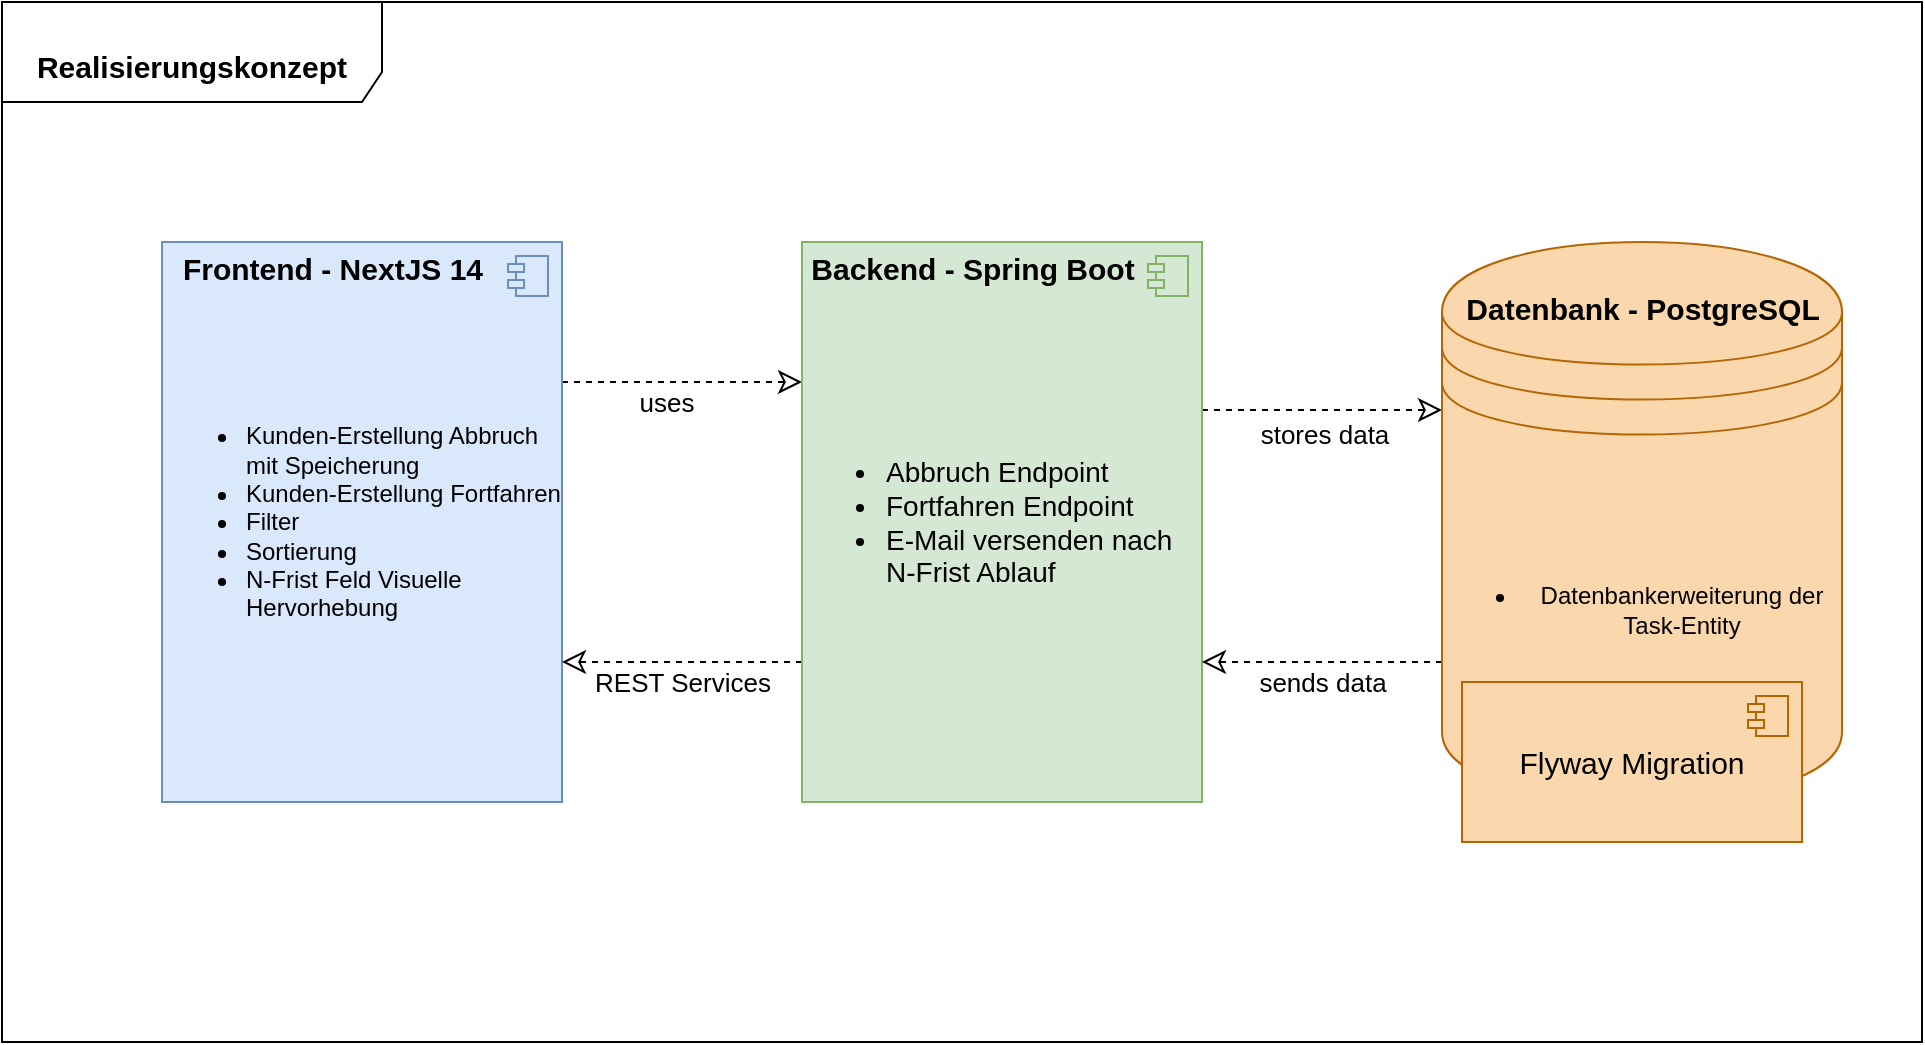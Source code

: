 <mxfile version="24.0.2" type="device">
  <diagram name="Page-1" id="Il1GTQjUQ4Zwj2Uf9HUS">
    <mxGraphModel dx="2954" dy="1134" grid="1" gridSize="10" guides="1" tooltips="1" connect="1" arrows="1" fold="1" page="1" pageScale="1" pageWidth="850" pageHeight="1100" math="0" shadow="0">
      <root>
        <mxCell id="0" />
        <mxCell id="1" parent="0" />
        <mxCell id="Z-zLw3CWTOMxtcCLPRXN-1" value="&lt;div align=&quot;left&quot;&gt;&lt;br&gt;&lt;/div&gt;&lt;div align=&quot;center&quot;&gt;&lt;font size=&quot;1&quot;&gt;&lt;b style=&quot;font-size: 15px;&quot;&gt;Realisierungskonzept&lt;/b&gt;&lt;/font&gt;&lt;/div&gt;" style="shape=umlFrame;whiteSpace=wrap;html=1;pointerEvents=0;width=190;height=50;align=center;" parent="1" vertex="1">
          <mxGeometry x="80" y="240" width="960" height="520" as="geometry" />
        </mxCell>
        <mxCell id="Z-zLw3CWTOMxtcCLPRXN-15" style="edgeStyle=orthogonalEdgeStyle;rounded=0;orthogonalLoop=1;jettySize=auto;html=1;exitX=1;exitY=0.25;exitDx=0;exitDy=0;entryX=0;entryY=0.25;entryDx=0;entryDy=0;dashed=1;endArrow=classic;endFill=0;endSize=9;" parent="1" source="Z-zLw3CWTOMxtcCLPRXN-4" target="Z-zLw3CWTOMxtcCLPRXN-7" edge="1">
          <mxGeometry relative="1" as="geometry" />
        </mxCell>
        <mxCell id="Z-zLw3CWTOMxtcCLPRXN-23" value="&lt;font style=&quot;font-size: 13px;&quot;&gt;uses&lt;/font&gt;" style="edgeLabel;html=1;align=center;verticalAlign=middle;resizable=0;points=[];" parent="Z-zLw3CWTOMxtcCLPRXN-15" vertex="1" connectable="0">
          <mxGeometry x="-0.133" y="3" relative="1" as="geometry">
            <mxPoint y="13" as="offset" />
          </mxGeometry>
        </mxCell>
        <mxCell id="Z-zLw3CWTOMxtcCLPRXN-4" value="&lt;ul&gt;&lt;li&gt;Kunden-Erstellung Abbruch mit Speicherung&lt;/li&gt;&lt;li&gt;Kunden-Erstellung Fortfahren&lt;/li&gt;&lt;li&gt;Filter&lt;/li&gt;&lt;li&gt;Sortierung&lt;/li&gt;&lt;li&gt;N-Frist Feld Visuelle Hervorhebung&lt;br&gt;&lt;/li&gt;&lt;/ul&gt;" style="html=1;dropTarget=0;whiteSpace=wrap;align=left;fillColor=#dae8fc;strokeColor=#6c8ebf;" parent="1" vertex="1">
          <mxGeometry x="160" y="360" width="200" height="280" as="geometry" />
        </mxCell>
        <mxCell id="Z-zLw3CWTOMxtcCLPRXN-5" value="" style="shape=module;jettyWidth=8;jettyHeight=4;fillColor=#dae8fc;strokeColor=#6c8ebf;" parent="Z-zLw3CWTOMxtcCLPRXN-4" vertex="1">
          <mxGeometry x="1" width="20" height="20" relative="1" as="geometry">
            <mxPoint x="-27" y="7" as="offset" />
          </mxGeometry>
        </mxCell>
        <mxCell id="Z-zLw3CWTOMxtcCLPRXN-6" value="Frontend - NextJS 14" style="text;align=center;fontStyle=1;verticalAlign=middle;spacingLeft=3;spacingRight=3;strokeColor=none;rotatable=0;points=[[0,0.5],[1,0.5]];portConstraint=eastwest;html=1;fontSize=15;" parent="1" vertex="1">
          <mxGeometry x="160" y="360" width="170" height="26" as="geometry" />
        </mxCell>
        <mxCell id="Z-zLw3CWTOMxtcCLPRXN-16" style="edgeStyle=orthogonalEdgeStyle;rounded=0;orthogonalLoop=1;jettySize=auto;html=1;entryX=1;entryY=0.75;entryDx=0;entryDy=0;exitX=0;exitY=0.75;exitDx=0;exitDy=0;dashed=1;endArrow=classic;endFill=0;endSize=9;" parent="1" source="Z-zLw3CWTOMxtcCLPRXN-7" target="Z-zLw3CWTOMxtcCLPRXN-4" edge="1">
          <mxGeometry relative="1" as="geometry" />
        </mxCell>
        <mxCell id="Z-zLw3CWTOMxtcCLPRXN-24" value="&lt;font style=&quot;font-size: 13px;&quot;&gt;REST Services&lt;/font&gt;" style="edgeLabel;html=1;align=center;verticalAlign=middle;resizable=0;points=[];" parent="Z-zLw3CWTOMxtcCLPRXN-16" vertex="1" connectable="0">
          <mxGeometry x="-0.117" y="4" relative="1" as="geometry">
            <mxPoint x="-7" y="6" as="offset" />
          </mxGeometry>
        </mxCell>
        <mxCell id="Z-zLw3CWTOMxtcCLPRXN-19" style="edgeStyle=orthogonalEdgeStyle;rounded=0;orthogonalLoop=1;jettySize=auto;html=1;entryX=0;entryY=0.3;entryDx=0;entryDy=0;endSize=9;endArrow=classic;endFill=0;dashed=1;" parent="1" target="Z-zLw3CWTOMxtcCLPRXN-10" edge="1">
          <mxGeometry relative="1" as="geometry">
            <mxPoint x="680" y="444" as="sourcePoint" />
            <Array as="points">
              <mxPoint x="681" y="444" />
            </Array>
          </mxGeometry>
        </mxCell>
        <mxCell id="Z-zLw3CWTOMxtcCLPRXN-22" value="&lt;font style=&quot;font-size: 13px;&quot;&gt;stores data&lt;br&gt;&lt;/font&gt;" style="edgeLabel;html=1;align=center;verticalAlign=middle;resizable=0;points=[];" parent="Z-zLw3CWTOMxtcCLPRXN-19" vertex="1" connectable="0">
          <mxGeometry x="-0.133" y="-3" relative="1" as="geometry">
            <mxPoint x="9" y="9" as="offset" />
          </mxGeometry>
        </mxCell>
        <mxCell id="Z-zLw3CWTOMxtcCLPRXN-7" value="&lt;ul style=&quot;font-size: 13px;&quot;&gt;&lt;li style=&quot;font-size: 14px;&quot;&gt;Abbruch Endpoint&lt;/li&gt;&lt;li style=&quot;font-size: 14px;&quot;&gt;Fortfahren Endpoint&lt;/li&gt;&lt;li style=&quot;font-size: 14px;&quot;&gt;E-Mail versenden nach N-Frist Ablauf&lt;br&gt;&lt;/li&gt;&lt;/ul&gt;" style="html=1;dropTarget=0;whiteSpace=wrap;align=left;fillColor=#d5e8d4;strokeColor=#82b366;" parent="1" vertex="1">
          <mxGeometry x="480" y="360" width="200" height="280" as="geometry" />
        </mxCell>
        <mxCell id="Z-zLw3CWTOMxtcCLPRXN-8" value="" style="shape=module;jettyWidth=8;jettyHeight=4;fillColor=#d5e8d4;strokeColor=#82b366;" parent="Z-zLw3CWTOMxtcCLPRXN-7" vertex="1">
          <mxGeometry x="1" width="20" height="20" relative="1" as="geometry">
            <mxPoint x="-27" y="7" as="offset" />
          </mxGeometry>
        </mxCell>
        <mxCell id="Z-zLw3CWTOMxtcCLPRXN-9" value="Backend - Spring Boot" style="text;align=center;fontStyle=1;verticalAlign=middle;spacingLeft=3;spacingRight=3;strokeColor=none;rotatable=0;points=[[0,0.5],[1,0.5]];portConstraint=eastwest;html=1;fontSize=15;" parent="1" vertex="1">
          <mxGeometry x="480" y="360" width="170" height="26" as="geometry" />
        </mxCell>
        <mxCell id="Z-zLw3CWTOMxtcCLPRXN-20" style="edgeStyle=orthogonalEdgeStyle;rounded=0;orthogonalLoop=1;jettySize=auto;html=1;entryX=1;entryY=0.75;entryDx=0;entryDy=0;exitX=0;exitY=0.75;exitDx=0;exitDy=0;exitPerimeter=0;endArrow=classic;endFill=0;dashed=1;endSize=9;" parent="1" source="Z-zLw3CWTOMxtcCLPRXN-10" target="Z-zLw3CWTOMxtcCLPRXN-7" edge="1">
          <mxGeometry relative="1" as="geometry" />
        </mxCell>
        <mxCell id="Z-zLw3CWTOMxtcCLPRXN-21" value="&lt;font style=&quot;font-size: 13px;&quot;&gt;sends data&lt;/font&gt;" style="edgeLabel;html=1;align=center;verticalAlign=middle;resizable=0;points=[];" parent="Z-zLw3CWTOMxtcCLPRXN-20" vertex="1" connectable="0">
          <mxGeometry x="0.2" y="-3" relative="1" as="geometry">
            <mxPoint x="12" y="13" as="offset" />
          </mxGeometry>
        </mxCell>
        <mxCell id="Z-zLw3CWTOMxtcCLPRXN-10" value="&lt;ul&gt;&lt;li&gt;Datenbankerweiterung der Task-Entity&lt;br&gt;&lt;/li&gt;&lt;/ul&gt;" style="shape=datastore;whiteSpace=wrap;html=1;fillColor=#fad7ac;strokeColor=#b46504;" parent="1" vertex="1">
          <mxGeometry x="800" y="360" width="200" height="280" as="geometry" />
        </mxCell>
        <mxCell id="Z-zLw3CWTOMxtcCLPRXN-11" value="&lt;font style=&quot;font-size: 15px;&quot;&gt;Flyway Migration&lt;/font&gt;" style="html=1;dropTarget=0;whiteSpace=wrap;fillColor=#fad7ac;strokeColor=#b46504;" parent="1" vertex="1">
          <mxGeometry x="810" y="580" width="170" height="80" as="geometry" />
        </mxCell>
        <mxCell id="Z-zLw3CWTOMxtcCLPRXN-12" value="" style="shape=module;jettyWidth=8;jettyHeight=4;fillColor=#fad7ac;strokeColor=#b46504;" parent="Z-zLw3CWTOMxtcCLPRXN-11" vertex="1">
          <mxGeometry x="1" width="20" height="20" relative="1" as="geometry">
            <mxPoint x="-27" y="7" as="offset" />
          </mxGeometry>
        </mxCell>
        <mxCell id="BTRVtMVa6UmHqik6VUep-2" value="&lt;font style=&quot;font-size: 15px;&quot;&gt;Datenbank - PostgreSQL&lt;/font&gt;" style="text;align=center;fontStyle=1;verticalAlign=middle;spacingLeft=3;spacingRight=3;strokeColor=none;rotatable=0;points=[[0,0.5],[1,0.5]];portConstraint=eastwest;html=1;" parent="1" vertex="1">
          <mxGeometry x="860" y="380" width="80" height="26" as="geometry" />
        </mxCell>
      </root>
    </mxGraphModel>
  </diagram>
</mxfile>

